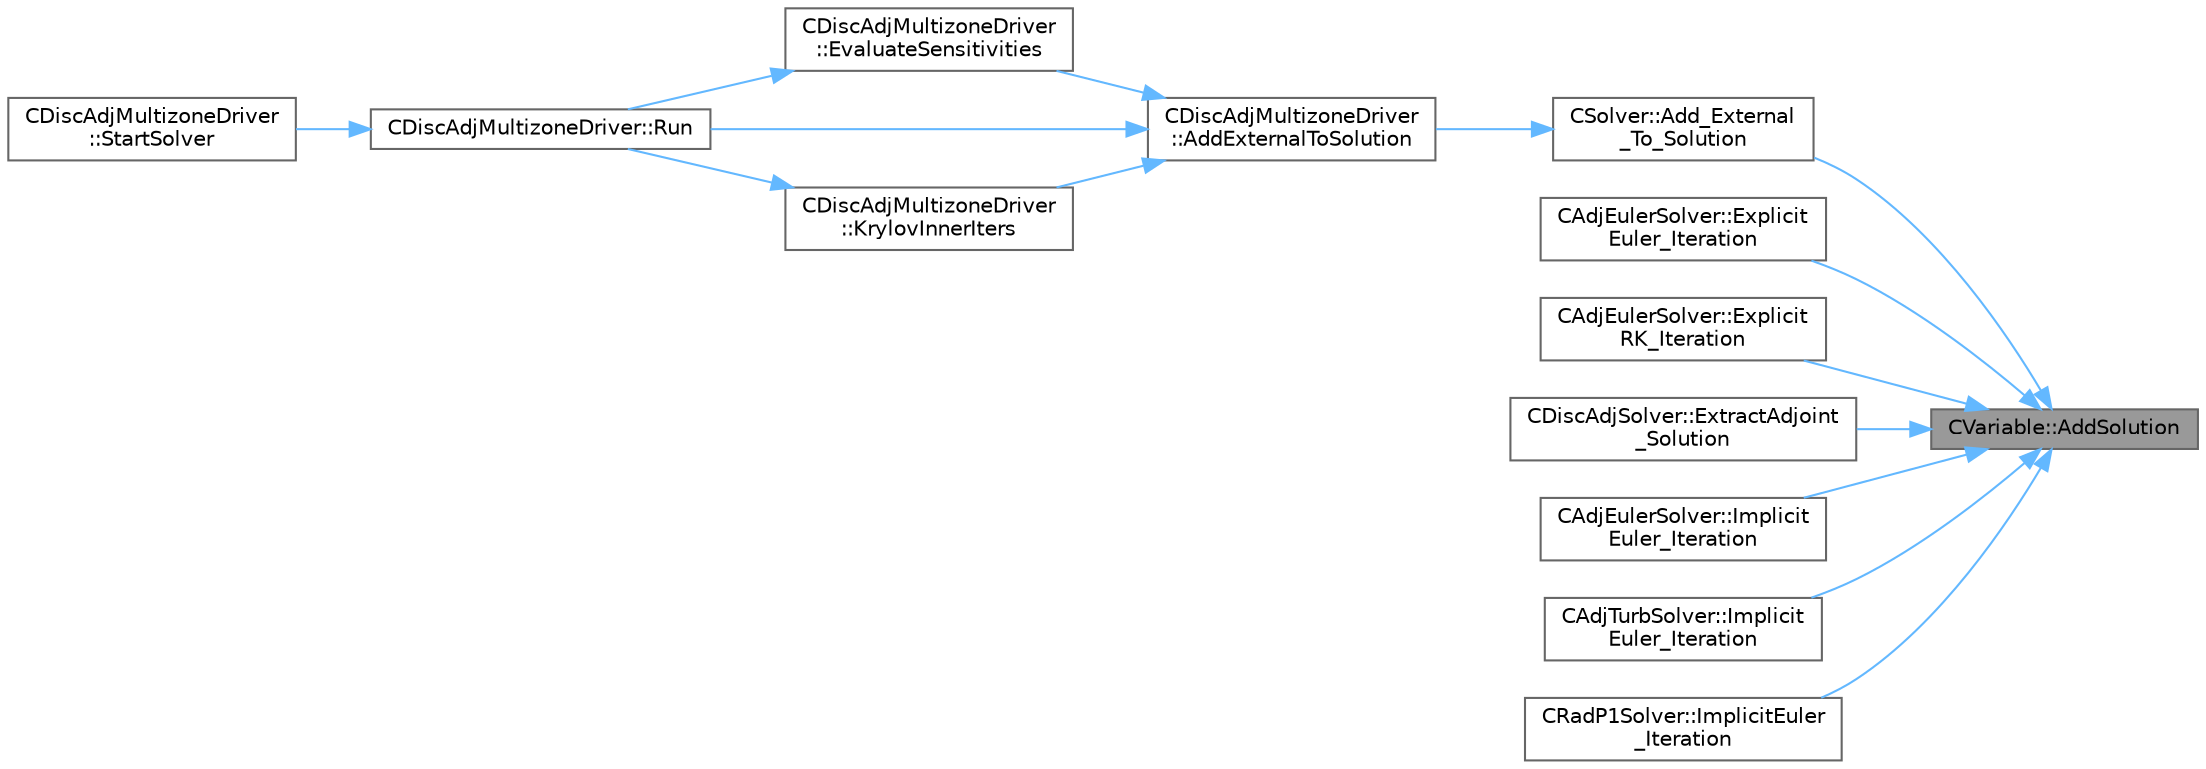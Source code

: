digraph "CVariable::AddSolution"
{
 // LATEX_PDF_SIZE
  bgcolor="transparent";
  edge [fontname=Helvetica,fontsize=10,labelfontname=Helvetica,labelfontsize=10];
  node [fontname=Helvetica,fontsize=10,shape=box,height=0.2,width=0.4];
  rankdir="RL";
  Node1 [id="Node000001",label="CVariable::AddSolution",height=0.2,width=0.4,color="gray40", fillcolor="grey60", style="filled", fontcolor="black",tooltip="Add a value to the solution."];
  Node1 -> Node2 [id="edge1_Node000001_Node000002",dir="back",color="steelblue1",style="solid",tooltip=" "];
  Node2 [id="Node000002",label="CSolver::Add_External\l_To_Solution",height=0.2,width=0.4,color="grey40", fillcolor="white", style="filled",URL="$classCSolver.html#a0ece4e9ec78dcbcb3b9d980f01f7b17c",tooltip="Add External to Solution vector."];
  Node2 -> Node3 [id="edge2_Node000002_Node000003",dir="back",color="steelblue1",style="solid",tooltip=" "];
  Node3 [id="Node000003",label="CDiscAdjMultizoneDriver\l::AddExternalToSolution",height=0.2,width=0.4,color="grey40", fillcolor="white", style="filled",URL="$classCDiscAdjMultizoneDriver.html#a3f1281a13573de3b1ba9acd367f23f80",tooltip="Add External_Old vector to Solution."];
  Node3 -> Node4 [id="edge3_Node000003_Node000004",dir="back",color="steelblue1",style="solid",tooltip=" "];
  Node4 [id="Node000004",label="CDiscAdjMultizoneDriver\l::EvaluateSensitivities",height=0.2,width=0.4,color="grey40", fillcolor="white", style="filled",URL="$classCDiscAdjMultizoneDriver.html#a9d998fae109427a1061069800ad931c3",tooltip="Evaluate sensitivites for the current adjoint solution and output files."];
  Node4 -> Node5 [id="edge4_Node000004_Node000005",dir="back",color="steelblue1",style="solid",tooltip=" "];
  Node5 [id="Node000005",label="CDiscAdjMultizoneDriver::Run",height=0.2,width=0.4,color="grey40", fillcolor="white", style="filled",URL="$classCDiscAdjMultizoneDriver.html#af996aecdb6d20aa4fc81c9b67295abf5",tooltip="[Overload] Run an discrete adjoint update of all solvers within multiple zones."];
  Node5 -> Node6 [id="edge5_Node000005_Node000006",dir="back",color="steelblue1",style="solid",tooltip=" "];
  Node6 [id="Node000006",label="CDiscAdjMultizoneDriver\l::StartSolver",height=0.2,width=0.4,color="grey40", fillcolor="white", style="filled",URL="$classCDiscAdjMultizoneDriver.html#a75de0a1a482ceeed4301a384f1515092",tooltip="[Overload] Launch the computation for discrete adjoint multizone problems."];
  Node3 -> Node7 [id="edge6_Node000003_Node000007",dir="back",color="steelblue1",style="solid",tooltip=" "];
  Node7 [id="Node000007",label="CDiscAdjMultizoneDriver\l::KrylovInnerIters",height=0.2,width=0.4,color="grey40", fillcolor="white", style="filled",URL="$classCDiscAdjMultizoneDriver.html#a9b6405abc0dbfc7983bc133af9fa2aed",tooltip="Run inner iterations using a Krylov method (GMRES atm)."];
  Node7 -> Node5 [id="edge7_Node000007_Node000005",dir="back",color="steelblue1",style="solid",tooltip=" "];
  Node3 -> Node5 [id="edge8_Node000003_Node000005",dir="back",color="steelblue1",style="solid",tooltip=" "];
  Node1 -> Node8 [id="edge9_Node000001_Node000008",dir="back",color="steelblue1",style="solid",tooltip=" "];
  Node8 [id="Node000008",label="CAdjEulerSolver::Explicit\lEuler_Iteration",height=0.2,width=0.4,color="grey40", fillcolor="white", style="filled",URL="$classCAdjEulerSolver.html#ac6851acd72ffdbf5299680d5d92e065e",tooltip="Update the solution using a explicit Euler scheme."];
  Node1 -> Node9 [id="edge10_Node000001_Node000009",dir="back",color="steelblue1",style="solid",tooltip=" "];
  Node9 [id="Node000009",label="CAdjEulerSolver::Explicit\lRK_Iteration",height=0.2,width=0.4,color="grey40", fillcolor="white", style="filled",URL="$classCAdjEulerSolver.html#a853b9218167a682db73ca73c0fccc2cc",tooltip="Update the solution using a Runge-Kutta strategy."];
  Node1 -> Node10 [id="edge11_Node000001_Node000010",dir="back",color="steelblue1",style="solid",tooltip=" "];
  Node10 [id="Node000010",label="CDiscAdjSolver::ExtractAdjoint\l_Solution",height=0.2,width=0.4,color="grey40", fillcolor="white", style="filled",URL="$classCDiscAdjSolver.html#a197e13969a8007038486acaabc5902c8",tooltip="Sets the adjoint values of the input variables of the flow (+turb.) iteration after tape has been eva..."];
  Node1 -> Node11 [id="edge12_Node000001_Node000011",dir="back",color="steelblue1",style="solid",tooltip=" "];
  Node11 [id="Node000011",label="CAdjEulerSolver::Implicit\lEuler_Iteration",height=0.2,width=0.4,color="grey40", fillcolor="white", style="filled",URL="$classCAdjEulerSolver.html#ab35fe7a0b2f840506e91d49961e07485",tooltip="Update the solution using an implicit solver."];
  Node1 -> Node12 [id="edge13_Node000001_Node000012",dir="back",color="steelblue1",style="solid",tooltip=" "];
  Node12 [id="Node000012",label="CAdjTurbSolver::Implicit\lEuler_Iteration",height=0.2,width=0.4,color="grey40", fillcolor="white", style="filled",URL="$classCAdjTurbSolver.html#a119fd6cc599337fd229174474d69f0fb",tooltip="Update the solution using an implicit solver."];
  Node1 -> Node13 [id="edge14_Node000001_Node000013",dir="back",color="steelblue1",style="solid",tooltip=" "];
  Node13 [id="Node000013",label="CRadP1Solver::ImplicitEuler\l_Iteration",height=0.2,width=0.4,color="grey40", fillcolor="white", style="filled",URL="$classCRadP1Solver.html#a23716727a079c099d449da9befa86696",tooltip="Update the solution using an implicit solver."];
}
